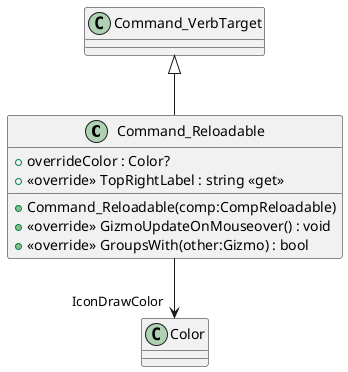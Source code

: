 @startuml
class Command_Reloadable {
    + overrideColor : Color?
    + <<override>> TopRightLabel : string <<get>>
    + Command_Reloadable(comp:CompReloadable)
    + <<override>> GizmoUpdateOnMouseover() : void
    + <<override>> GroupsWith(other:Gizmo) : bool
}
Command_VerbTarget <|-- Command_Reloadable
Command_Reloadable --> "IconDrawColor" Color
@enduml
